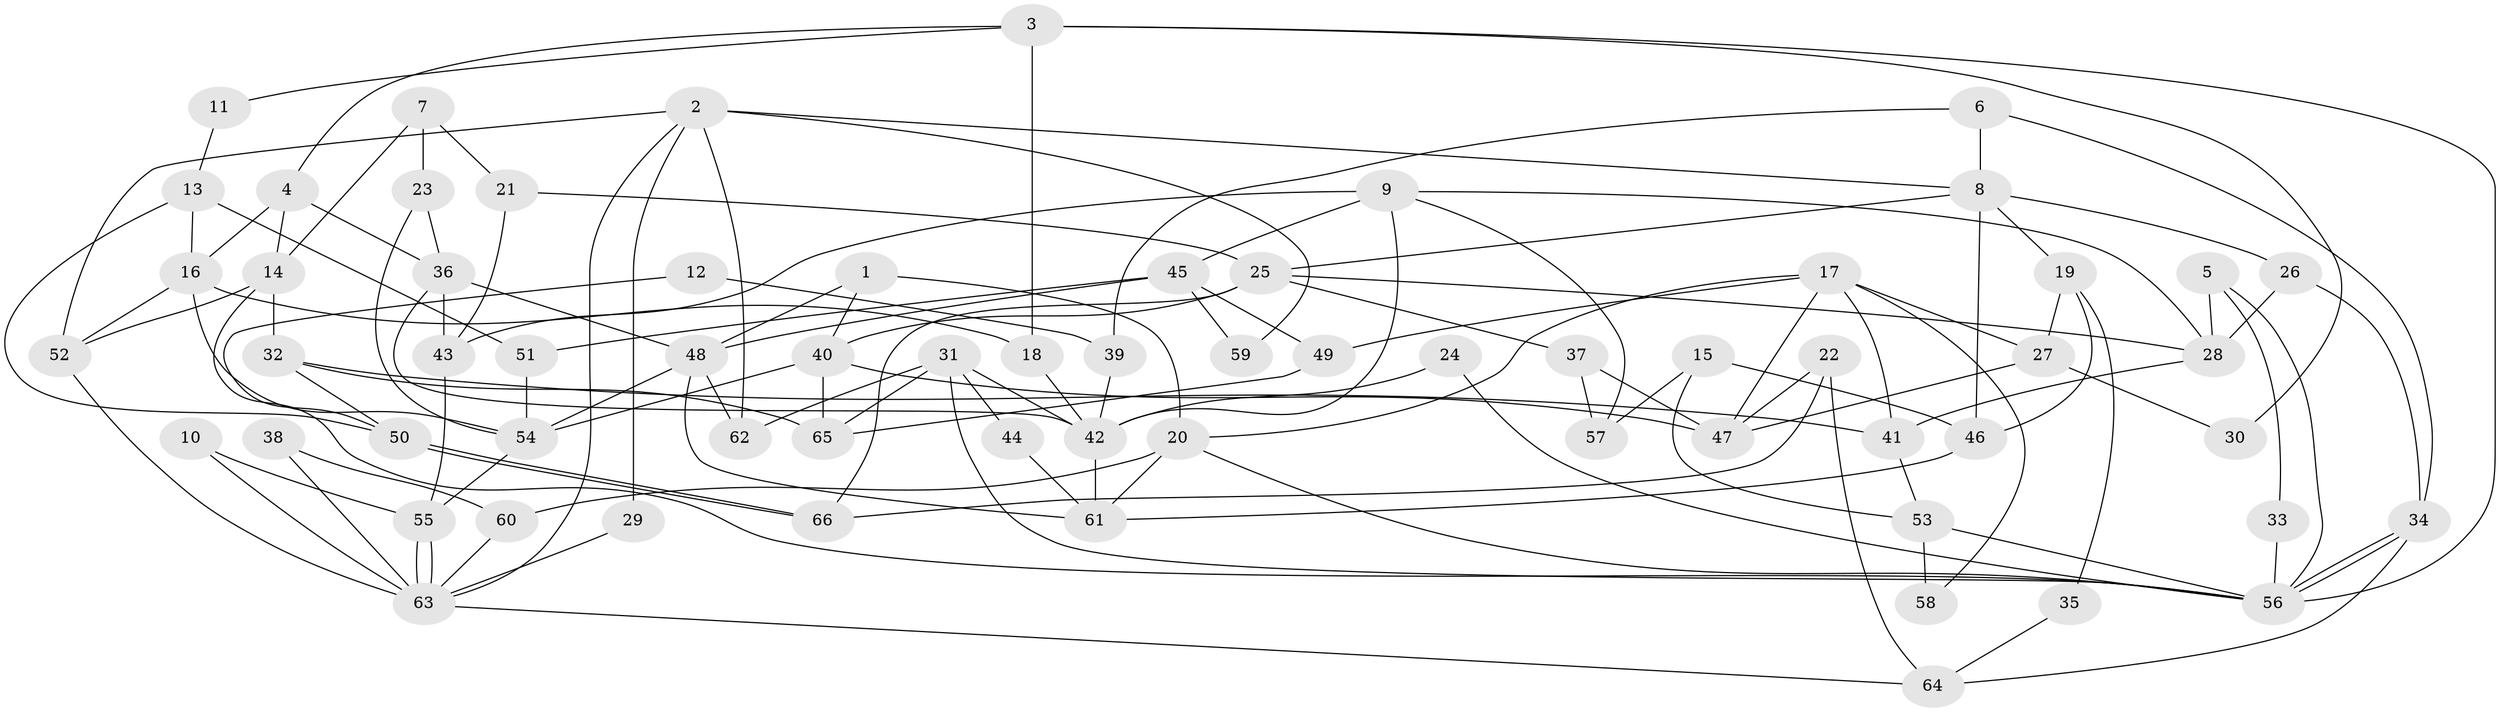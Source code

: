 // Generated by graph-tools (version 1.1) at 2025/26/03/09/25 03:26:21]
// undirected, 66 vertices, 132 edges
graph export_dot {
graph [start="1"]
  node [color=gray90,style=filled];
  1;
  2;
  3;
  4;
  5;
  6;
  7;
  8;
  9;
  10;
  11;
  12;
  13;
  14;
  15;
  16;
  17;
  18;
  19;
  20;
  21;
  22;
  23;
  24;
  25;
  26;
  27;
  28;
  29;
  30;
  31;
  32;
  33;
  34;
  35;
  36;
  37;
  38;
  39;
  40;
  41;
  42;
  43;
  44;
  45;
  46;
  47;
  48;
  49;
  50;
  51;
  52;
  53;
  54;
  55;
  56;
  57;
  58;
  59;
  60;
  61;
  62;
  63;
  64;
  65;
  66;
  1 -- 48;
  1 -- 20;
  1 -- 40;
  2 -- 52;
  2 -- 8;
  2 -- 29;
  2 -- 59;
  2 -- 62;
  2 -- 63;
  3 -- 56;
  3 -- 18;
  3 -- 4;
  3 -- 11;
  3 -- 30;
  4 -- 16;
  4 -- 14;
  4 -- 36;
  5 -- 28;
  5 -- 56;
  5 -- 33;
  6 -- 34;
  6 -- 8;
  6 -- 39;
  7 -- 23;
  7 -- 14;
  7 -- 21;
  8 -- 46;
  8 -- 25;
  8 -- 19;
  8 -- 26;
  9 -- 45;
  9 -- 43;
  9 -- 28;
  9 -- 42;
  9 -- 57;
  10 -- 55;
  10 -- 63;
  11 -- 13;
  12 -- 50;
  12 -- 39;
  13 -- 51;
  13 -- 16;
  13 -- 50;
  14 -- 56;
  14 -- 32;
  14 -- 52;
  15 -- 57;
  15 -- 53;
  15 -- 46;
  16 -- 54;
  16 -- 52;
  16 -- 18;
  17 -- 27;
  17 -- 47;
  17 -- 20;
  17 -- 41;
  17 -- 49;
  17 -- 58;
  18 -- 42;
  19 -- 46;
  19 -- 27;
  19 -- 35;
  20 -- 61;
  20 -- 56;
  20 -- 60;
  21 -- 25;
  21 -- 43;
  22 -- 64;
  22 -- 66;
  22 -- 47;
  23 -- 36;
  23 -- 54;
  24 -- 56;
  24 -- 42;
  25 -- 28;
  25 -- 40;
  25 -- 37;
  25 -- 66;
  26 -- 28;
  26 -- 34;
  27 -- 47;
  27 -- 30;
  28 -- 41;
  29 -- 63;
  31 -- 42;
  31 -- 56;
  31 -- 44;
  31 -- 62;
  31 -- 65;
  32 -- 50;
  32 -- 41;
  32 -- 65;
  33 -- 56;
  34 -- 56;
  34 -- 56;
  34 -- 64;
  35 -- 64;
  36 -- 48;
  36 -- 42;
  36 -- 43;
  37 -- 47;
  37 -- 57;
  38 -- 60;
  38 -- 63;
  39 -- 42;
  40 -- 65;
  40 -- 47;
  40 -- 54;
  41 -- 53;
  42 -- 61;
  43 -- 55;
  44 -- 61;
  45 -- 49;
  45 -- 48;
  45 -- 51;
  45 -- 59;
  46 -- 61;
  48 -- 54;
  48 -- 62;
  48 -- 61;
  49 -- 65;
  50 -- 66;
  50 -- 66;
  51 -- 54;
  52 -- 63;
  53 -- 56;
  53 -- 58;
  54 -- 55;
  55 -- 63;
  55 -- 63;
  60 -- 63;
  63 -- 64;
}
